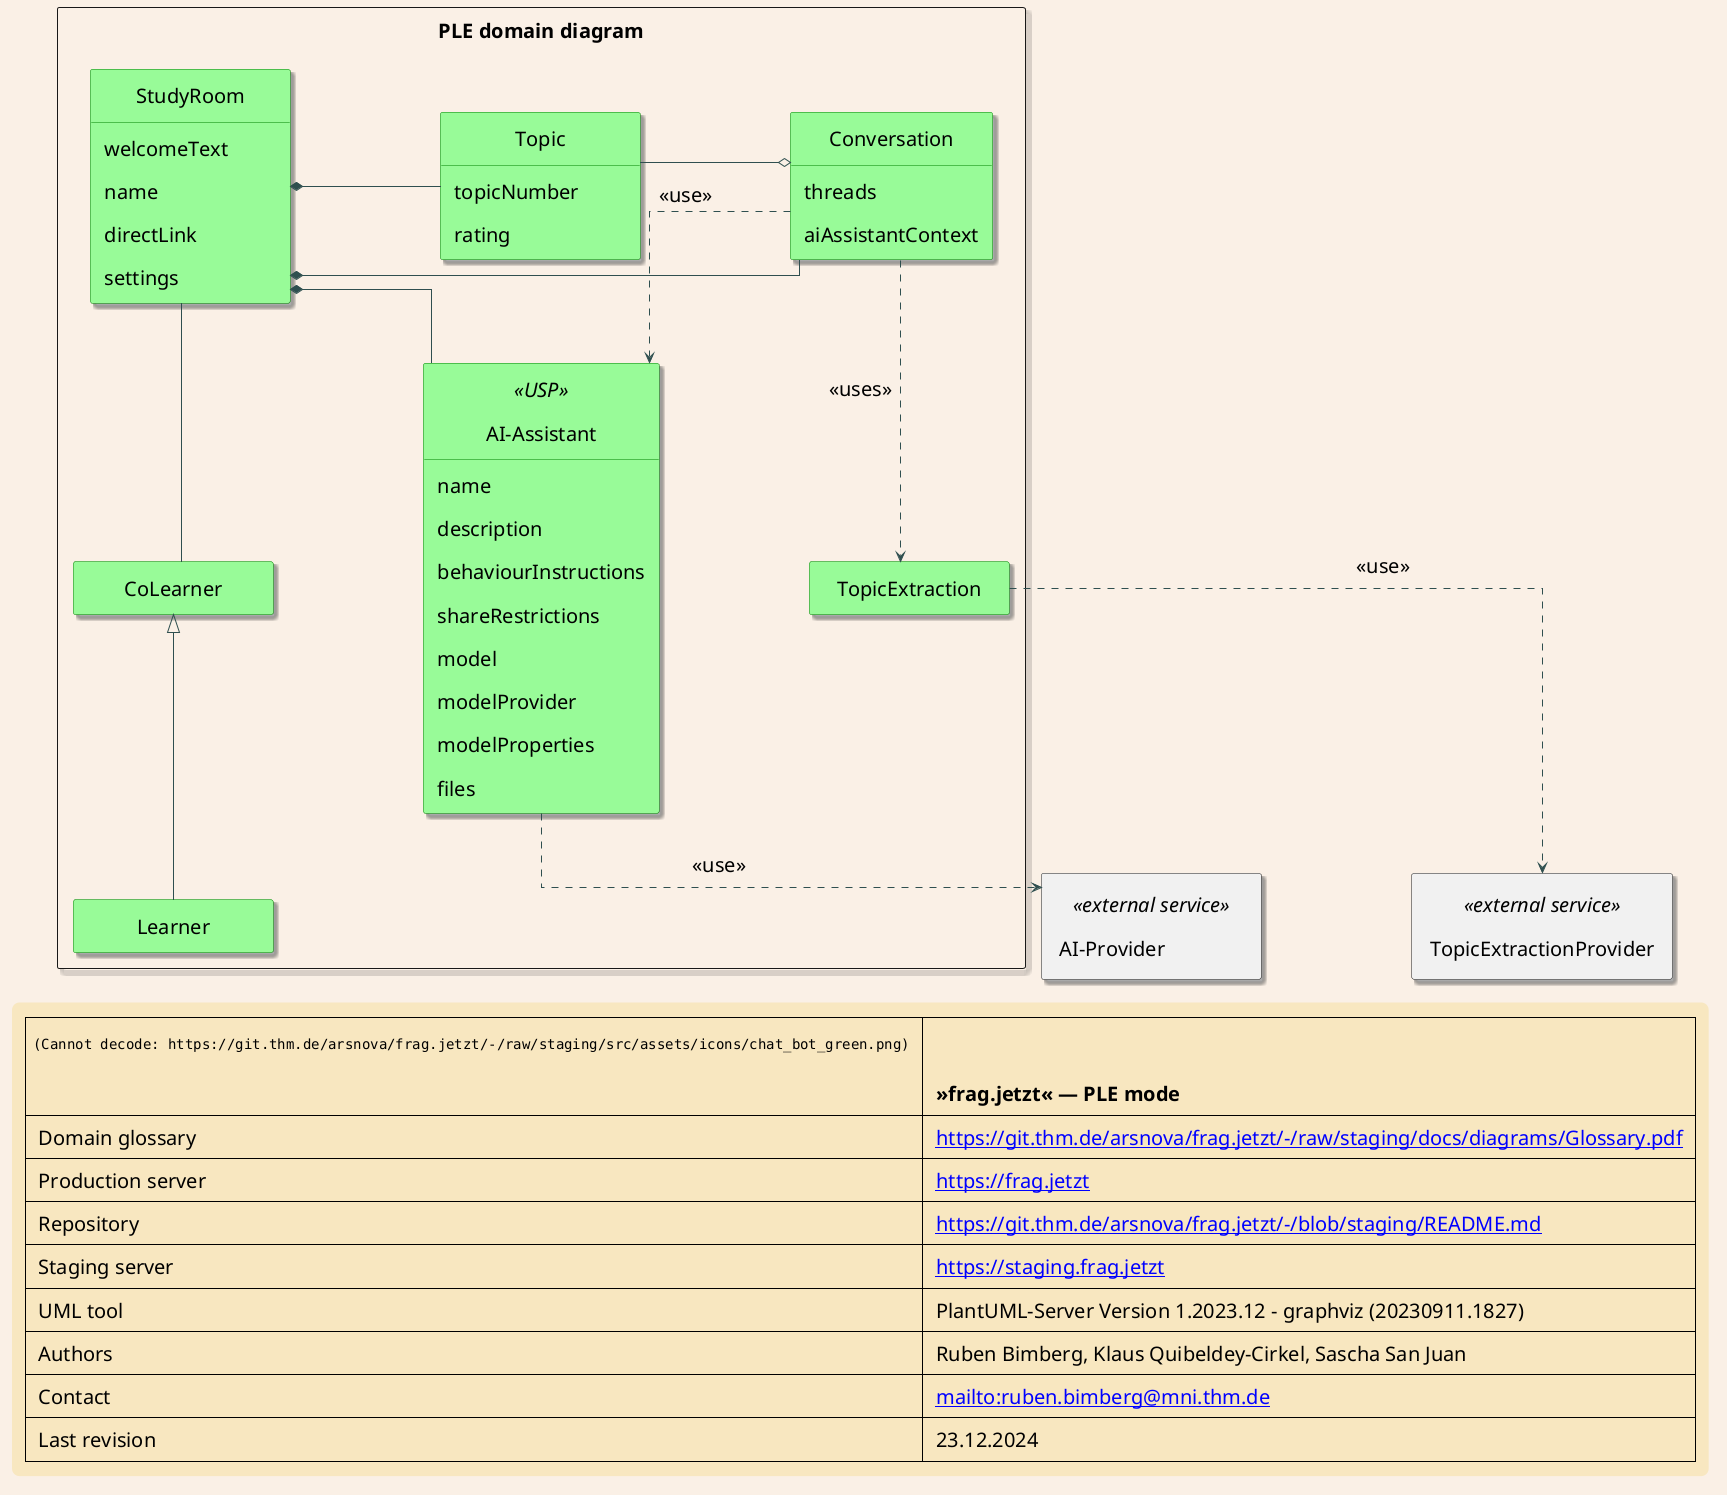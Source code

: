@startuml Domain diagram
skinparam class {
  BackgroundColor PaleGreen
  BorderColor Green
  ArrowColor black
  FontSize 28
  BackgroundColor<<webService>> yellow
  BorderColor<<webService>> orange
}

skinparam backgroundColor Linen
skinparam linetype ortho
skinparam shadowing true
skinparam minClassWidth 200
skinparam ArrowThickness 1
skinparam LegendBackgroundColor Strategy
skinparam LegendBorderThickness 0
skinparam LegendFontSize 20
skinparam defaultFontSize 20
skinparam Padding 8
skinparam Nodesep 150
skinparam ArrowColor DarkSlateGray
hide methods
hide empty members
hide circle

rectangle "AI-Provider" <<external service>> {

}
rectangle "TopicExtractionProvider" <<external service>> {

}

rectangle "PLE domain diagram" {
  class "StudyRoom" {
    welcomeText
    name
    directLink
    settings
  }
  class Topic {
    topicNumber
    rating
  }
  class Conversation {
    threads
    aiAssistantContext
  }
  class "Learner" {
  }
  class "CoLearner" {
  }
  class "AI-Assistant" <<USP>> {
    name
    description
    behaviourInstructions
    shareRestrictions
    model
    modelProvider
    modelProperties
    files
  }
  class "TopicExtraction" {}

  "StudyRoom" -- "CoLearner"
  "CoLearner" <|-down- "Learner"
  "StudyRoom" *- Topic
  "StudyRoom" *- Conversation
  Conversation -.> "AI-Assistant" : <<use>>
  "StudyRoom" *- "AI-Assistant"
  Topic -o Conversation
  Conversation -.> "TopicExtraction" : <<uses>>
  "TopicExtraction" -.> "TopicExtractionProvider" : <<use>>
  "AI-Assistant" -.> "AI-Provider" : <<use>>
}

legend right
|<img:https://git.thm.de/arsnova/frag.jetzt/-/raw/staging/src/assets/icons/chat_bot_green.png{scale=0.4}> |= \n\n »frag.jetzt« — PLE mode |
| Domain glossary | [[https://git.thm.de/arsnova/frag.jetzt/-/raw/staging/docs/diagrams/Glossary.pdf]] |
| Production server | [[https://frag.jetzt]] |
| Repository | [[https://git.thm.de/arsnova/frag.jetzt/-/blob/staging/README.md]] |
| Staging server | [[https://staging.frag.jetzt]] |
| UML tool| PlantUML-Server Version 1.2023.12 - graphviz (20230911.1827)|
| Authors| Ruben Bimberg, Klaus Quibeldey-Cirkel, Sascha San Juan|
| Contact| [[mailto:ruben.bimberg@mni.thm.de]] |
| Last revision| 23.12.2024 |
end legend
@enduml

